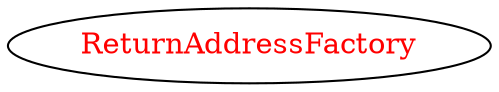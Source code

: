 digraph dependencyGraph {
 concentrate=true;
 ranksep="2.0";
 rankdir="LR"; 
 splines="ortho";
"ReturnAddressFactory" [fontcolor="red"];
}